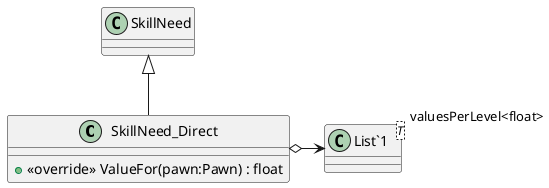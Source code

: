 @startuml
class SkillNeed_Direct {
    + <<override>> ValueFor(pawn:Pawn) : float
}
class "List`1"<T> {
}
SkillNeed <|-- SkillNeed_Direct
SkillNeed_Direct o-> "valuesPerLevel<float>" "List`1"
@enduml
